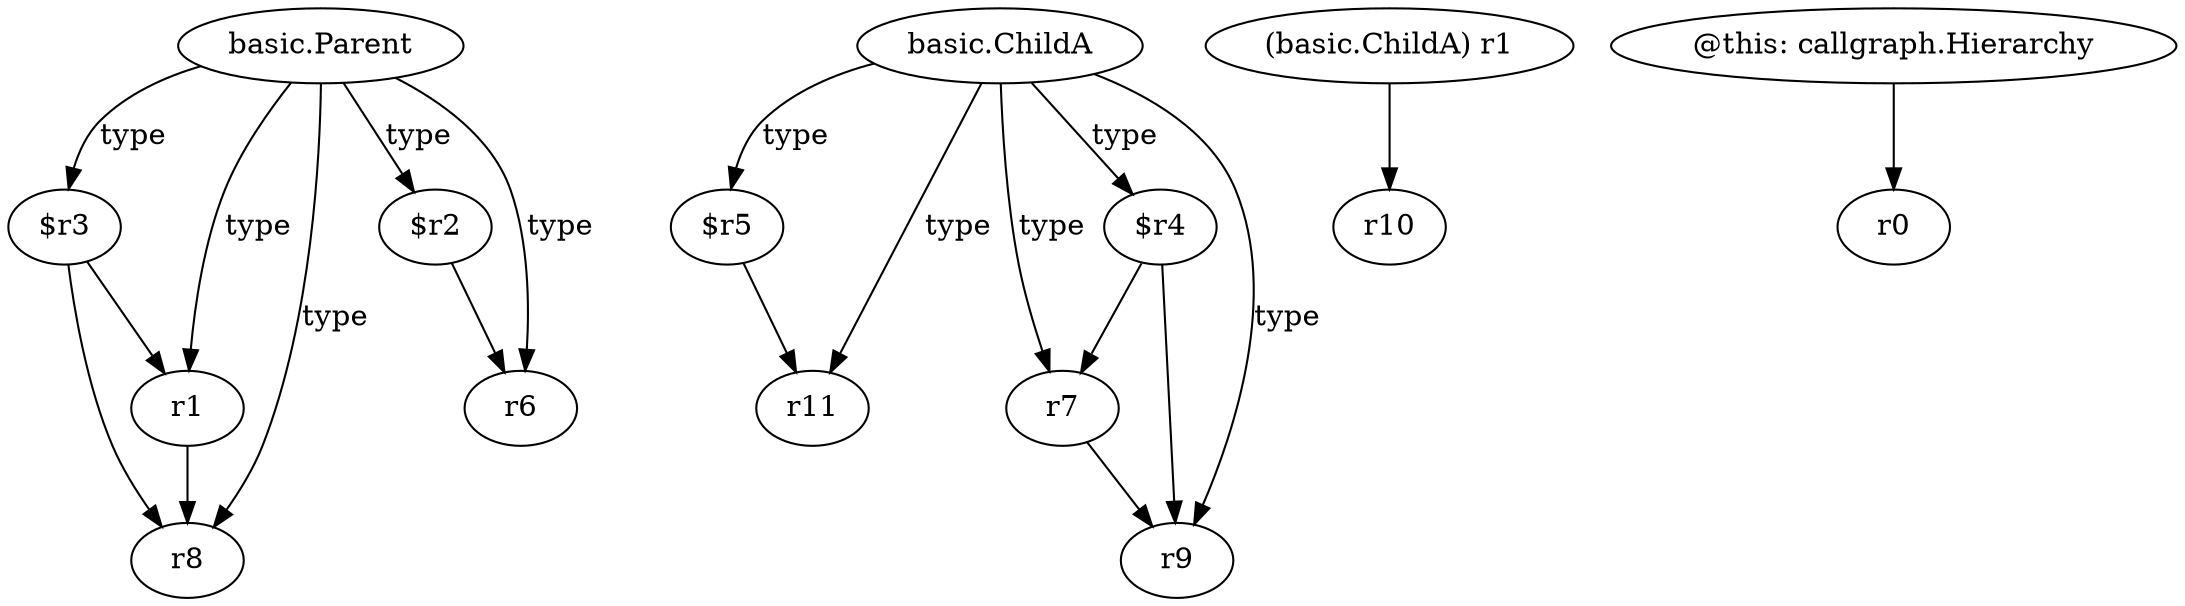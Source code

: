 digraph g {
0[label="$r3"]
1[label="r8"]
0->1[label=""]
2[label="$r5"]
3[label="r11"]
2->3[label=""]
4[label="basic.Parent"]
5[label="r1"]
4->5[label="type"]
6[label="basic.ChildA"]
7[label="$r4"]
6->7[label="type"]
0->5[label=""]
8[label="(basic.ChildA) r1"]
9[label="r10"]
8->9[label=""]
10[label="$r2"]
4->10[label="type"]
11[label="r7"]
12[label="r9"]
11->12[label=""]
7->12[label=""]
7->11[label=""]
5->1[label=""]
4->1[label="type"]
6->2[label="type"]
6->3[label="type"]
13[label="r6"]
10->13[label=""]
6->11[label="type"]
4->0[label="type"]
6->12[label="type"]
4->13[label="type"]
14[label="@this: callgraph.Hierarchy"]
15[label="r0"]
14->15[label=""]
}